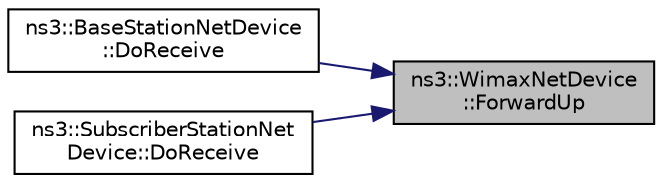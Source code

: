 digraph "ns3::WimaxNetDevice::ForwardUp"
{
 // LATEX_PDF_SIZE
  edge [fontname="Helvetica",fontsize="10",labelfontname="Helvetica",labelfontsize="10"];
  node [fontname="Helvetica",fontsize="10",shape=record];
  rankdir="RL";
  Node1 [label="ns3::WimaxNetDevice\l::ForwardUp",height=0.2,width=0.4,color="black", fillcolor="grey75", style="filled", fontcolor="black",tooltip="Forward a packet to the next layer above the device."];
  Node1 -> Node2 [dir="back",color="midnightblue",fontsize="10",style="solid",fontname="Helvetica"];
  Node2 [label="ns3::BaseStationNetDevice\l::DoReceive",height=0.2,width=0.4,color="black", fillcolor="white", style="filled",URL="$classns3_1_1_base_station_net_device.html#a0a6bf3deb17ab1adde07a1ed62875067",tooltip="Receive packet."];
  Node1 -> Node3 [dir="back",color="midnightblue",fontsize="10",style="solid",fontname="Helvetica"];
  Node3 [label="ns3::SubscriberStationNet\lDevice::DoReceive",height=0.2,width=0.4,color="black", fillcolor="white", style="filled",URL="$classns3_1_1_subscriber_station_net_device.html#a2cdd421837891adea005eb7cde668a1f",tooltip="Receive a packet."];
}
